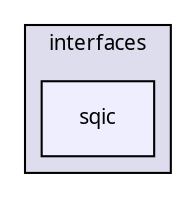 digraph "sqic" {
  compound=true
  node [ fontsize="10", fontname="FreeSans.ttf"];
  edge [ labelfontsize="10", labelfontname="FreeSans.ttf"];
  subgraph clusterdir_3704cb05e0a8565fe7675e5730d54a9f {
    graph [ bgcolor="#ddddee", pencolor="black", label="interfaces" fontname="FreeSans.ttf", fontsize="10", URL="dir_3704cb05e0a8565fe7675e5730d54a9f.html"]
  dir_734d05e4276bf16fc107913bbe4662f3 [shape=box, label="sqic", style="filled", fillcolor="#eeeeff", pencolor="black", URL="dir_734d05e4276bf16fc107913bbe4662f3.html"];
  }
}
